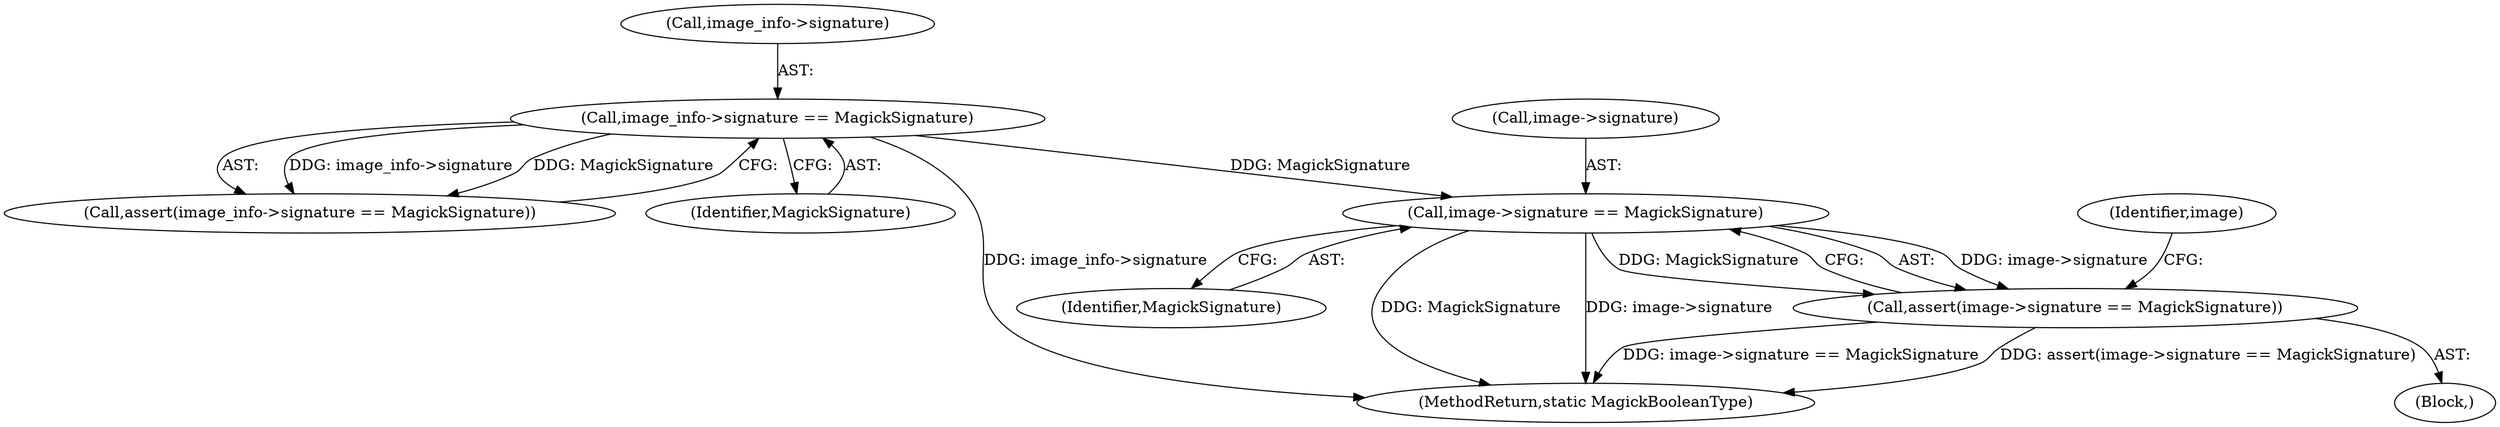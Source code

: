 digraph "0_ImageMagick_6233ef75bb973745ab1092b59aea8fe316f09074@pointer" {
"1000138" [label="(Call,image->signature == MagickSignature)"];
"1000126" [label="(Call,image_info->signature == MagickSignature)"];
"1000137" [label="(Call,assert(image->signature == MagickSignature))"];
"1000142" [label="(Identifier,MagickSignature)"];
"1000146" [label="(Identifier,image)"];
"1000107" [label="(Block,)"];
"1000137" [label="(Call,assert(image->signature == MagickSignature))"];
"1000125" [label="(Call,assert(image_info->signature == MagickSignature))"];
"1000139" [label="(Call,image->signature)"];
"1000126" [label="(Call,image_info->signature == MagickSignature)"];
"1000130" [label="(Identifier,MagickSignature)"];
"1000127" [label="(Call,image_info->signature)"];
"1000583" [label="(MethodReturn,static MagickBooleanType)"];
"1000138" [label="(Call,image->signature == MagickSignature)"];
"1000138" -> "1000137"  [label="AST: "];
"1000138" -> "1000142"  [label="CFG: "];
"1000139" -> "1000138"  [label="AST: "];
"1000142" -> "1000138"  [label="AST: "];
"1000137" -> "1000138"  [label="CFG: "];
"1000138" -> "1000583"  [label="DDG: MagickSignature"];
"1000138" -> "1000583"  [label="DDG: image->signature"];
"1000138" -> "1000137"  [label="DDG: image->signature"];
"1000138" -> "1000137"  [label="DDG: MagickSignature"];
"1000126" -> "1000138"  [label="DDG: MagickSignature"];
"1000126" -> "1000125"  [label="AST: "];
"1000126" -> "1000130"  [label="CFG: "];
"1000127" -> "1000126"  [label="AST: "];
"1000130" -> "1000126"  [label="AST: "];
"1000125" -> "1000126"  [label="CFG: "];
"1000126" -> "1000583"  [label="DDG: image_info->signature"];
"1000126" -> "1000125"  [label="DDG: image_info->signature"];
"1000126" -> "1000125"  [label="DDG: MagickSignature"];
"1000137" -> "1000107"  [label="AST: "];
"1000146" -> "1000137"  [label="CFG: "];
"1000137" -> "1000583"  [label="DDG: image->signature == MagickSignature"];
"1000137" -> "1000583"  [label="DDG: assert(image->signature == MagickSignature)"];
}

